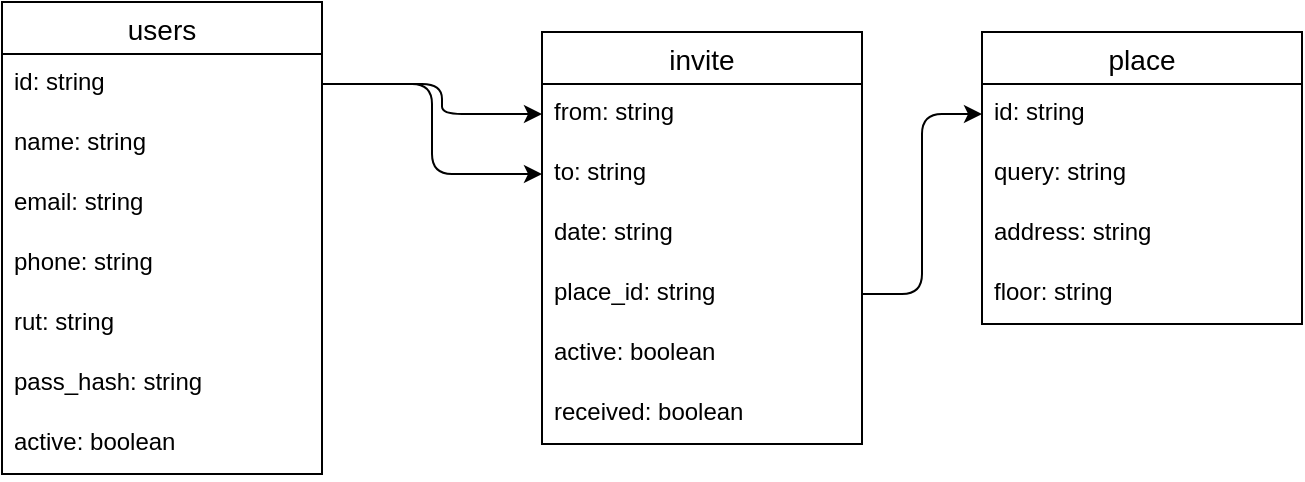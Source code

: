 <mxfile version="14.9.7" type="github"><diagram id="z2lZYj2mhx9_Vx9hl2xp" name="Page-1"><mxGraphModel dx="983" dy="556" grid="1" gridSize="10" guides="1" tooltips="1" connect="1" arrows="1" fold="1" page="1" pageScale="1" pageWidth="827" pageHeight="1169" math="0" shadow="0"><root><mxCell id="0"/><mxCell id="1" parent="0"/><mxCell id="fho6HQGJeIZ2SlEbWUQF-1" value="users" style="swimlane;fontStyle=0;childLayout=stackLayout;horizontal=1;startSize=26;horizontalStack=0;resizeParent=1;resizeParentMax=0;resizeLast=0;collapsible=1;marginBottom=0;align=center;fontSize=14;" vertex="1" parent="1"><mxGeometry x="510" y="420" width="160" height="236" as="geometry"/></mxCell><mxCell id="fho6HQGJeIZ2SlEbWUQF-2" value="id: string" style="text;strokeColor=none;fillColor=none;spacingLeft=4;spacingRight=4;overflow=hidden;rotatable=0;points=[[0,0.5],[1,0.5]];portConstraint=eastwest;fontSize=12;" vertex="1" parent="fho6HQGJeIZ2SlEbWUQF-1"><mxGeometry y="26" width="160" height="30" as="geometry"/></mxCell><mxCell id="fho6HQGJeIZ2SlEbWUQF-3" value="name: string" style="text;strokeColor=none;fillColor=none;spacingLeft=4;spacingRight=4;overflow=hidden;rotatable=0;points=[[0,0.5],[1,0.5]];portConstraint=eastwest;fontSize=12;" vertex="1" parent="fho6HQGJeIZ2SlEbWUQF-1"><mxGeometry y="56" width="160" height="30" as="geometry"/></mxCell><mxCell id="fho6HQGJeIZ2SlEbWUQF-4" value="email: string" style="text;strokeColor=none;fillColor=none;spacingLeft=4;spacingRight=4;overflow=hidden;rotatable=0;points=[[0,0.5],[1,0.5]];portConstraint=eastwest;fontSize=12;" vertex="1" parent="fho6HQGJeIZ2SlEbWUQF-1"><mxGeometry y="86" width="160" height="30" as="geometry"/></mxCell><mxCell id="fho6HQGJeIZ2SlEbWUQF-5" value="phone: string" style="text;strokeColor=none;fillColor=none;spacingLeft=4;spacingRight=4;overflow=hidden;rotatable=0;points=[[0,0.5],[1,0.5]];portConstraint=eastwest;fontSize=12;" vertex="1" parent="fho6HQGJeIZ2SlEbWUQF-1"><mxGeometry y="116" width="160" height="30" as="geometry"/></mxCell><mxCell id="fho6HQGJeIZ2SlEbWUQF-6" value="rut: string" style="text;strokeColor=none;fillColor=none;spacingLeft=4;spacingRight=4;overflow=hidden;rotatable=0;points=[[0,0.5],[1,0.5]];portConstraint=eastwest;fontSize=12;" vertex="1" parent="fho6HQGJeIZ2SlEbWUQF-1"><mxGeometry y="146" width="160" height="30" as="geometry"/></mxCell><mxCell id="fho6HQGJeIZ2SlEbWUQF-7" value="pass_hash: string" style="text;strokeColor=none;fillColor=none;spacingLeft=4;spacingRight=4;overflow=hidden;rotatable=0;points=[[0,0.5],[1,0.5]];portConstraint=eastwest;fontSize=12;" vertex="1" parent="fho6HQGJeIZ2SlEbWUQF-1"><mxGeometry y="176" width="160" height="30" as="geometry"/></mxCell><mxCell id="fho6HQGJeIZ2SlEbWUQF-8" value="active: boolean" style="text;strokeColor=none;fillColor=none;spacingLeft=4;spacingRight=4;overflow=hidden;rotatable=0;points=[[0,0.5],[1,0.5]];portConstraint=eastwest;fontSize=12;" vertex="1" parent="fho6HQGJeIZ2SlEbWUQF-1"><mxGeometry y="206" width="160" height="30" as="geometry"/></mxCell><mxCell id="fho6HQGJeIZ2SlEbWUQF-9" value="invite" style="swimlane;fontStyle=0;childLayout=stackLayout;horizontal=1;startSize=26;horizontalStack=0;resizeParent=1;resizeParentMax=0;resizeLast=0;collapsible=1;marginBottom=0;align=center;fontSize=14;" vertex="1" parent="1"><mxGeometry x="780" y="435" width="160" height="206" as="geometry"/></mxCell><mxCell id="fho6HQGJeIZ2SlEbWUQF-10" value="from: string" style="text;strokeColor=none;fillColor=none;spacingLeft=4;spacingRight=4;overflow=hidden;rotatable=0;points=[[0,0.5],[1,0.5]];portConstraint=eastwest;fontSize=12;" vertex="1" parent="fho6HQGJeIZ2SlEbWUQF-9"><mxGeometry y="26" width="160" height="30" as="geometry"/></mxCell><mxCell id="fho6HQGJeIZ2SlEbWUQF-11" value="to: string" style="text;strokeColor=none;fillColor=none;spacingLeft=4;spacingRight=4;overflow=hidden;rotatable=0;points=[[0,0.5],[1,0.5]];portConstraint=eastwest;fontSize=12;" vertex="1" parent="fho6HQGJeIZ2SlEbWUQF-9"><mxGeometry y="56" width="160" height="30" as="geometry"/></mxCell><mxCell id="fho6HQGJeIZ2SlEbWUQF-12" value="date: string" style="text;strokeColor=none;fillColor=none;spacingLeft=4;spacingRight=4;overflow=hidden;rotatable=0;points=[[0,0.5],[1,0.5]];portConstraint=eastwest;fontSize=12;" vertex="1" parent="fho6HQGJeIZ2SlEbWUQF-9"><mxGeometry y="86" width="160" height="30" as="geometry"/></mxCell><mxCell id="fho6HQGJeIZ2SlEbWUQF-13" value="place_id: string" style="text;strokeColor=none;fillColor=none;spacingLeft=4;spacingRight=4;overflow=hidden;rotatable=0;points=[[0,0.5],[1,0.5]];portConstraint=eastwest;fontSize=12;" vertex="1" parent="fho6HQGJeIZ2SlEbWUQF-9"><mxGeometry y="116" width="160" height="30" as="geometry"/></mxCell><mxCell id="fho6HQGJeIZ2SlEbWUQF-14" value="active: boolean" style="text;strokeColor=none;fillColor=none;spacingLeft=4;spacingRight=4;overflow=hidden;rotatable=0;points=[[0,0.5],[1,0.5]];portConstraint=eastwest;fontSize=12;" vertex="1" parent="fho6HQGJeIZ2SlEbWUQF-9"><mxGeometry y="146" width="160" height="30" as="geometry"/></mxCell><mxCell id="fho6HQGJeIZ2SlEbWUQF-15" value="received: boolean" style="text;strokeColor=none;fillColor=none;spacingLeft=4;spacingRight=4;overflow=hidden;rotatable=0;points=[[0,0.5],[1,0.5]];portConstraint=eastwest;fontSize=12;" vertex="1" parent="fho6HQGJeIZ2SlEbWUQF-9"><mxGeometry y="176" width="160" height="30" as="geometry"/></mxCell><mxCell id="fho6HQGJeIZ2SlEbWUQF-16" style="edgeStyle=orthogonalEdgeStyle;rounded=1;orthogonalLoop=1;jettySize=auto;html=1;entryX=0;entryY=0.5;entryDx=0;entryDy=0;" edge="1" parent="1" source="fho6HQGJeIZ2SlEbWUQF-2" target="fho6HQGJeIZ2SlEbWUQF-10"><mxGeometry relative="1" as="geometry"><Array as="points"><mxPoint x="730" y="461"/><mxPoint x="730" y="476"/></Array></mxGeometry></mxCell><mxCell id="fho6HQGJeIZ2SlEbWUQF-17" style="edgeStyle=orthogonalEdgeStyle;rounded=1;orthogonalLoop=1;jettySize=auto;html=1;exitX=1;exitY=0.5;exitDx=0;exitDy=0;entryX=0;entryY=0.5;entryDx=0;entryDy=0;" edge="1" parent="1" source="fho6HQGJeIZ2SlEbWUQF-2" target="fho6HQGJeIZ2SlEbWUQF-11"><mxGeometry relative="1" as="geometry"/></mxCell><mxCell id="fho6HQGJeIZ2SlEbWUQF-18" value="place" style="swimlane;fontStyle=0;childLayout=stackLayout;horizontal=1;startSize=26;horizontalStack=0;resizeParent=1;resizeParentMax=0;resizeLast=0;collapsible=1;marginBottom=0;align=center;fontSize=14;" vertex="1" parent="1"><mxGeometry x="1000" y="435" width="160" height="146" as="geometry"/></mxCell><mxCell id="fho6HQGJeIZ2SlEbWUQF-19" value="id: string" style="text;strokeColor=none;fillColor=none;spacingLeft=4;spacingRight=4;overflow=hidden;rotatable=0;points=[[0,0.5],[1,0.5]];portConstraint=eastwest;fontSize=12;" vertex="1" parent="fho6HQGJeIZ2SlEbWUQF-18"><mxGeometry y="26" width="160" height="30" as="geometry"/></mxCell><mxCell id="fho6HQGJeIZ2SlEbWUQF-20" value="query: string&#xA;" style="text;strokeColor=none;fillColor=none;spacingLeft=4;spacingRight=4;overflow=hidden;rotatable=0;points=[[0,0.5],[1,0.5]];portConstraint=eastwest;fontSize=12;" vertex="1" parent="fho6HQGJeIZ2SlEbWUQF-18"><mxGeometry y="56" width="160" height="30" as="geometry"/></mxCell><mxCell id="fho6HQGJeIZ2SlEbWUQF-21" value="address: string" style="text;strokeColor=none;fillColor=none;spacingLeft=4;spacingRight=4;overflow=hidden;rotatable=0;points=[[0,0.5],[1,0.5]];portConstraint=eastwest;fontSize=12;" vertex="1" parent="fho6HQGJeIZ2SlEbWUQF-18"><mxGeometry y="86" width="160" height="30" as="geometry"/></mxCell><mxCell id="fho6HQGJeIZ2SlEbWUQF-22" value="floor: string" style="text;strokeColor=none;fillColor=none;spacingLeft=4;spacingRight=4;overflow=hidden;rotatable=0;points=[[0,0.5],[1,0.5]];portConstraint=eastwest;fontSize=12;" vertex="1" parent="fho6HQGJeIZ2SlEbWUQF-18"><mxGeometry y="116" width="160" height="30" as="geometry"/></mxCell><mxCell id="fho6HQGJeIZ2SlEbWUQF-25" style="edgeStyle=orthogonalEdgeStyle;rounded=1;orthogonalLoop=1;jettySize=auto;html=1;" edge="1" parent="1" source="fho6HQGJeIZ2SlEbWUQF-13" target="fho6HQGJeIZ2SlEbWUQF-19"><mxGeometry relative="1" as="geometry"/></mxCell></root></mxGraphModel></diagram></mxfile>